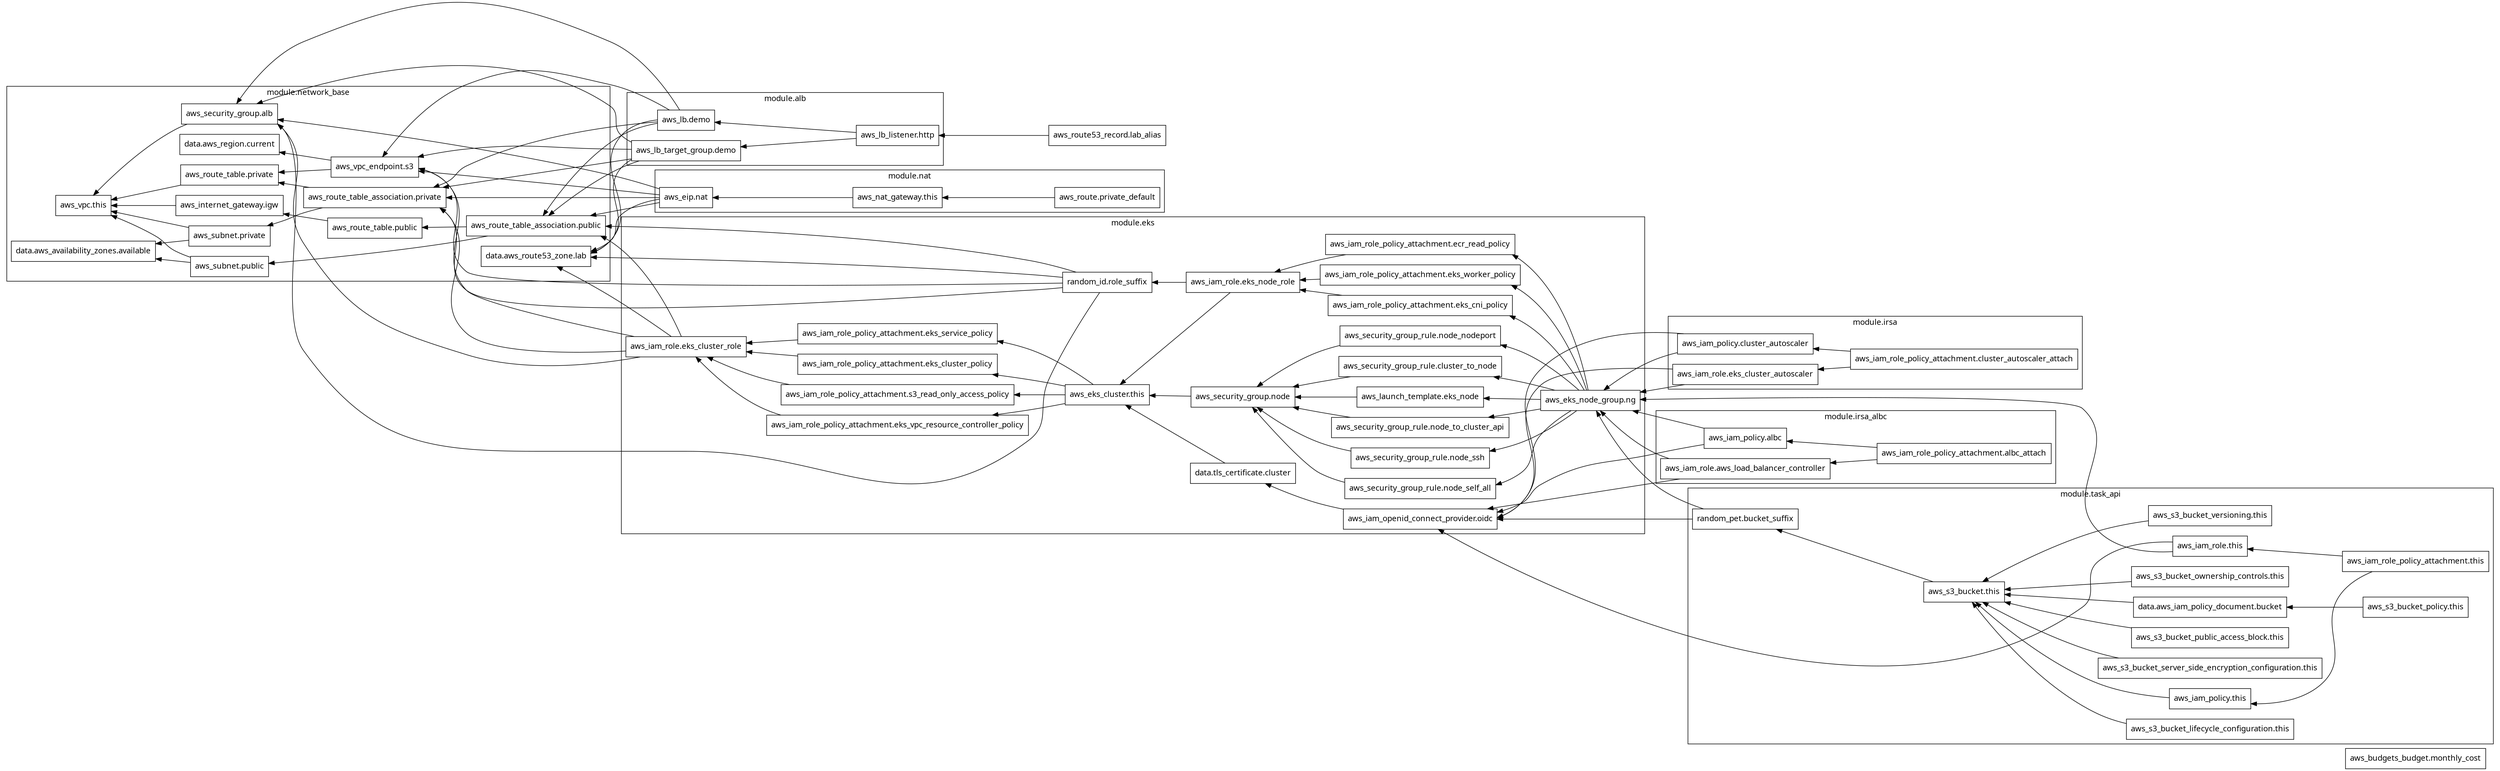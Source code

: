 digraph G {
  rankdir = "RL";
  node [shape = rect, fontname = "sans-serif"];
  "aws_budgets_budget.monthly_cost" [label="aws_budgets_budget.monthly_cost"];
  "aws_route53_record.lab_alias" [label="aws_route53_record.lab_alias"];
  subgraph "cluster_module.alb" {
    label = "module.alb"
    fontname = "sans-serif"
    "module.alb.aws_lb.demo" [label="aws_lb.demo"];
    "module.alb.aws_lb_listener.http" [label="aws_lb_listener.http"];
    "module.alb.aws_lb_target_group.demo" [label="aws_lb_target_group.demo"];
  }
  subgraph "cluster_module.eks" {
    label = "module.eks"
    fontname = "sans-serif"
    "module.eks.data.tls_certificate.cluster" [label="data.tls_certificate.cluster"];
    "module.eks.aws_eks_cluster.this" [label="aws_eks_cluster.this"];
    "module.eks.aws_eks_node_group.ng" [label="aws_eks_node_group.ng"];
    "module.eks.aws_iam_openid_connect_provider.oidc" [label="aws_iam_openid_connect_provider.oidc"];
    "module.eks.aws_iam_role.eks_cluster_role" [label="aws_iam_role.eks_cluster_role"];
    "module.eks.aws_iam_role.eks_node_role" [label="aws_iam_role.eks_node_role"];
    "module.eks.aws_iam_role_policy_attachment.ecr_read_policy" [label="aws_iam_role_policy_attachment.ecr_read_policy"];
    "module.eks.aws_iam_role_policy_attachment.eks_cluster_policy" [label="aws_iam_role_policy_attachment.eks_cluster_policy"];
    "module.eks.aws_iam_role_policy_attachment.eks_cni_policy" [label="aws_iam_role_policy_attachment.eks_cni_policy"];
    "module.eks.aws_iam_role_policy_attachment.eks_service_policy" [label="aws_iam_role_policy_attachment.eks_service_policy"];
    "module.eks.aws_iam_role_policy_attachment.eks_vpc_resource_controller_policy" [label="aws_iam_role_policy_attachment.eks_vpc_resource_controller_policy"];
    "module.eks.aws_iam_role_policy_attachment.eks_worker_policy" [label="aws_iam_role_policy_attachment.eks_worker_policy"];
    "module.eks.aws_iam_role_policy_attachment.s3_read_only_access_policy" [label="aws_iam_role_policy_attachment.s3_read_only_access_policy"];
    "module.eks.aws_launch_template.eks_node" [label="aws_launch_template.eks_node"];
    "module.eks.aws_security_group.node" [label="aws_security_group.node"];
    "module.eks.aws_security_group_rule.cluster_to_node" [label="aws_security_group_rule.cluster_to_node"];
    "module.eks.aws_security_group_rule.node_nodeport" [label="aws_security_group_rule.node_nodeport"];
    "module.eks.aws_security_group_rule.node_self_all" [label="aws_security_group_rule.node_self_all"];
    "module.eks.aws_security_group_rule.node_ssh" [label="aws_security_group_rule.node_ssh"];
    "module.eks.aws_security_group_rule.node_to_cluster_api" [label="aws_security_group_rule.node_to_cluster_api"];
    "module.eks.random_id.role_suffix" [label="random_id.role_suffix"];
  }
  subgraph "cluster_module.irsa" {
    label = "module.irsa"
    fontname = "sans-serif"
    "module.irsa.aws_iam_policy.cluster_autoscaler" [label="aws_iam_policy.cluster_autoscaler"];
    "module.irsa.aws_iam_role.eks_cluster_autoscaler" [label="aws_iam_role.eks_cluster_autoscaler"];
    "module.irsa.aws_iam_role_policy_attachment.cluster_autoscaler_attach" [label="aws_iam_role_policy_attachment.cluster_autoscaler_attach"];
  }
  subgraph "cluster_module.irsa_albc" {
    label = "module.irsa_albc"
    fontname = "sans-serif"
    "module.irsa_albc.aws_iam_policy.albc" [label="aws_iam_policy.albc"];
    "module.irsa_albc.aws_iam_role.aws_load_balancer_controller" [label="aws_iam_role.aws_load_balancer_controller"];
    "module.irsa_albc.aws_iam_role_policy_attachment.albc_attach" [label="aws_iam_role_policy_attachment.albc_attach"];
  }
  subgraph "cluster_module.nat" {
    label = "module.nat"
    fontname = "sans-serif"
    "module.nat.aws_eip.nat" [label="aws_eip.nat"];
    "module.nat.aws_nat_gateway.this" [label="aws_nat_gateway.this"];
    "module.nat.aws_route.private_default" [label="aws_route.private_default"];
  }
  subgraph "cluster_module.network_base" {
    label = "module.network_base"
    fontname = "sans-serif"
    "module.network_base.data.aws_availability_zones.available" [label="data.aws_availability_zones.available"];
    "module.network_base.data.aws_region.current" [label="data.aws_region.current"];
    "module.network_base.data.aws_route53_zone.lab" [label="data.aws_route53_zone.lab"];
    "module.network_base.aws_internet_gateway.igw" [label="aws_internet_gateway.igw"];
    "module.network_base.aws_route_table.private" [label="aws_route_table.private"];
    "module.network_base.aws_route_table.public" [label="aws_route_table.public"];
    "module.network_base.aws_route_table_association.private" [label="aws_route_table_association.private"];
    "module.network_base.aws_route_table_association.public" [label="aws_route_table_association.public"];
    "module.network_base.aws_security_group.alb" [label="aws_security_group.alb"];
    "module.network_base.aws_subnet.private" [label="aws_subnet.private"];
    "module.network_base.aws_subnet.public" [label="aws_subnet.public"];
    "module.network_base.aws_vpc.this" [label="aws_vpc.this"];
    "module.network_base.aws_vpc_endpoint.s3" [label="aws_vpc_endpoint.s3"];
  }
  subgraph "cluster_module.task_api" {
    label = "module.task_api"
    fontname = "sans-serif"
    "module.task_api.data.aws_iam_policy_document.bucket" [label="data.aws_iam_policy_document.bucket"];
    "module.task_api.aws_iam_policy.this" [label="aws_iam_policy.this"];
    "module.task_api.aws_iam_role.this" [label="aws_iam_role.this"];
    "module.task_api.aws_iam_role_policy_attachment.this" [label="aws_iam_role_policy_attachment.this"];
    "module.task_api.aws_s3_bucket.this" [label="aws_s3_bucket.this"];
    "module.task_api.aws_s3_bucket_lifecycle_configuration.this" [label="aws_s3_bucket_lifecycle_configuration.this"];
    "module.task_api.aws_s3_bucket_ownership_controls.this" [label="aws_s3_bucket_ownership_controls.this"];
    "module.task_api.aws_s3_bucket_policy.this" [label="aws_s3_bucket_policy.this"];
    "module.task_api.aws_s3_bucket_public_access_block.this" [label="aws_s3_bucket_public_access_block.this"];
    "module.task_api.aws_s3_bucket_server_side_encryption_configuration.this" [label="aws_s3_bucket_server_side_encryption_configuration.this"];
    "module.task_api.aws_s3_bucket_versioning.this" [label="aws_s3_bucket_versioning.this"];
    "module.task_api.random_pet.bucket_suffix" [label="random_pet.bucket_suffix"];
  }
  "aws_route53_record.lab_alias" -> "module.alb.aws_lb_listener.http";
  "module.alb.aws_lb.demo" -> "module.network_base.data.aws_route53_zone.lab";
  "module.alb.aws_lb.demo" -> "module.network_base.aws_route_table_association.private";
  "module.alb.aws_lb.demo" -> "module.network_base.aws_route_table_association.public";
  "module.alb.aws_lb.demo" -> "module.network_base.aws_security_group.alb";
  "module.alb.aws_lb.demo" -> "module.network_base.aws_vpc_endpoint.s3";
  "module.alb.aws_lb_listener.http" -> "module.alb.aws_lb.demo";
  "module.alb.aws_lb_listener.http" -> "module.alb.aws_lb_target_group.demo";
  "module.alb.aws_lb_target_group.demo" -> "module.network_base.data.aws_route53_zone.lab";
  "module.alb.aws_lb_target_group.demo" -> "module.network_base.aws_route_table_association.private";
  "module.alb.aws_lb_target_group.demo" -> "module.network_base.aws_route_table_association.public";
  "module.alb.aws_lb_target_group.demo" -> "module.network_base.aws_security_group.alb";
  "module.alb.aws_lb_target_group.demo" -> "module.network_base.aws_vpc_endpoint.s3";
  "module.eks.data.tls_certificate.cluster" -> "module.eks.aws_eks_cluster.this";
  "module.eks.aws_eks_cluster.this" -> "module.eks.aws_iam_role_policy_attachment.eks_cluster_policy";
  "module.eks.aws_eks_cluster.this" -> "module.eks.aws_iam_role_policy_attachment.eks_service_policy";
  "module.eks.aws_eks_cluster.this" -> "module.eks.aws_iam_role_policy_attachment.eks_vpc_resource_controller_policy";
  "module.eks.aws_eks_cluster.this" -> "module.eks.aws_iam_role_policy_attachment.s3_read_only_access_policy";
  "module.eks.aws_eks_node_group.ng" -> "module.eks.aws_iam_role_policy_attachment.ecr_read_policy";
  "module.eks.aws_eks_node_group.ng" -> "module.eks.aws_iam_role_policy_attachment.eks_cni_policy";
  "module.eks.aws_eks_node_group.ng" -> "module.eks.aws_iam_role_policy_attachment.eks_worker_policy";
  "module.eks.aws_eks_node_group.ng" -> "module.eks.aws_launch_template.eks_node";
  "module.eks.aws_eks_node_group.ng" -> "module.eks.aws_security_group_rule.cluster_to_node";
  "module.eks.aws_eks_node_group.ng" -> "module.eks.aws_security_group_rule.node_nodeport";
  "module.eks.aws_eks_node_group.ng" -> "module.eks.aws_security_group_rule.node_self_all";
  "module.eks.aws_eks_node_group.ng" -> "module.eks.aws_security_group_rule.node_ssh";
  "module.eks.aws_eks_node_group.ng" -> "module.eks.aws_security_group_rule.node_to_cluster_api";
  "module.eks.aws_iam_openid_connect_provider.oidc" -> "module.eks.data.tls_certificate.cluster";
  "module.eks.aws_iam_role.eks_cluster_role" -> "module.network_base.data.aws_route53_zone.lab";
  "module.eks.aws_iam_role.eks_cluster_role" -> "module.network_base.aws_route_table_association.private";
  "module.eks.aws_iam_role.eks_cluster_role" -> "module.network_base.aws_route_table_association.public";
  "module.eks.aws_iam_role.eks_cluster_role" -> "module.network_base.aws_security_group.alb";
  "module.eks.aws_iam_role.eks_cluster_role" -> "module.network_base.aws_vpc_endpoint.s3";
  "module.eks.aws_iam_role.eks_node_role" -> "module.eks.aws_eks_cluster.this";
  "module.eks.aws_iam_role.eks_node_role" -> "module.eks.random_id.role_suffix";
  "module.eks.aws_iam_role_policy_attachment.ecr_read_policy" -> "module.eks.aws_iam_role.eks_node_role";
  "module.eks.aws_iam_role_policy_attachment.eks_cluster_policy" -> "module.eks.aws_iam_role.eks_cluster_role";
  "module.eks.aws_iam_role_policy_attachment.eks_cni_policy" -> "module.eks.aws_iam_role.eks_node_role";
  "module.eks.aws_iam_role_policy_attachment.eks_service_policy" -> "module.eks.aws_iam_role.eks_cluster_role";
  "module.eks.aws_iam_role_policy_attachment.eks_vpc_resource_controller_policy" -> "module.eks.aws_iam_role.eks_cluster_role";
  "module.eks.aws_iam_role_policy_attachment.eks_worker_policy" -> "module.eks.aws_iam_role.eks_node_role";
  "module.eks.aws_iam_role_policy_attachment.s3_read_only_access_policy" -> "module.eks.aws_iam_role.eks_cluster_role";
  "module.eks.aws_launch_template.eks_node" -> "module.eks.aws_security_group.node";
  "module.eks.aws_security_group.node" -> "module.eks.aws_eks_cluster.this";
  "module.eks.aws_security_group_rule.cluster_to_node" -> "module.eks.aws_security_group.node";
  "module.eks.aws_security_group_rule.node_nodeport" -> "module.eks.aws_security_group.node";
  "module.eks.aws_security_group_rule.node_self_all" -> "module.eks.aws_security_group.node";
  "module.eks.aws_security_group_rule.node_ssh" -> "module.eks.aws_security_group.node";
  "module.eks.aws_security_group_rule.node_to_cluster_api" -> "module.eks.aws_security_group.node";
  "module.eks.random_id.role_suffix" -> "module.network_base.data.aws_route53_zone.lab";
  "module.eks.random_id.role_suffix" -> "module.network_base.aws_route_table_association.private";
  "module.eks.random_id.role_suffix" -> "module.network_base.aws_route_table_association.public";
  "module.eks.random_id.role_suffix" -> "module.network_base.aws_security_group.alb";
  "module.eks.random_id.role_suffix" -> "module.network_base.aws_vpc_endpoint.s3";
  "module.irsa.aws_iam_policy.cluster_autoscaler" -> "module.eks.aws_eks_node_group.ng";
  "module.irsa.aws_iam_policy.cluster_autoscaler" -> "module.eks.aws_iam_openid_connect_provider.oidc";
  "module.irsa.aws_iam_role.eks_cluster_autoscaler" -> "module.eks.aws_eks_node_group.ng";
  "module.irsa.aws_iam_role.eks_cluster_autoscaler" -> "module.eks.aws_iam_openid_connect_provider.oidc";
  "module.irsa.aws_iam_role_policy_attachment.cluster_autoscaler_attach" -> "module.irsa.aws_iam_policy.cluster_autoscaler";
  "module.irsa.aws_iam_role_policy_attachment.cluster_autoscaler_attach" -> "module.irsa.aws_iam_role.eks_cluster_autoscaler";
  "module.irsa_albc.aws_iam_policy.albc" -> "module.eks.aws_eks_node_group.ng";
  "module.irsa_albc.aws_iam_policy.albc" -> "module.eks.aws_iam_openid_connect_provider.oidc";
  "module.irsa_albc.aws_iam_role.aws_load_balancer_controller" -> "module.eks.aws_eks_node_group.ng";
  "module.irsa_albc.aws_iam_role.aws_load_balancer_controller" -> "module.eks.aws_iam_openid_connect_provider.oidc";
  "module.irsa_albc.aws_iam_role_policy_attachment.albc_attach" -> "module.irsa_albc.aws_iam_policy.albc";
  "module.irsa_albc.aws_iam_role_policy_attachment.albc_attach" -> "module.irsa_albc.aws_iam_role.aws_load_balancer_controller";
  "module.nat.aws_eip.nat" -> "module.network_base.data.aws_route53_zone.lab";
  "module.nat.aws_eip.nat" -> "module.network_base.aws_route_table_association.private";
  "module.nat.aws_eip.nat" -> "module.network_base.aws_route_table_association.public";
  "module.nat.aws_eip.nat" -> "module.network_base.aws_security_group.alb";
  "module.nat.aws_eip.nat" -> "module.network_base.aws_vpc_endpoint.s3";
  "module.nat.aws_nat_gateway.this" -> "module.nat.aws_eip.nat";
  "module.nat.aws_route.private_default" -> "module.nat.aws_nat_gateway.this";
  "module.network_base.aws_internet_gateway.igw" -> "module.network_base.aws_vpc.this";
  "module.network_base.aws_route_table.private" -> "module.network_base.aws_vpc.this";
  "module.network_base.aws_route_table.public" -> "module.network_base.aws_internet_gateway.igw";
  "module.network_base.aws_route_table_association.private" -> "module.network_base.aws_route_table.private";
  "module.network_base.aws_route_table_association.private" -> "module.network_base.aws_subnet.private";
  "module.network_base.aws_route_table_association.public" -> "module.network_base.aws_route_table.public";
  "module.network_base.aws_route_table_association.public" -> "module.network_base.aws_subnet.public";
  "module.network_base.aws_security_group.alb" -> "module.network_base.aws_vpc.this";
  "module.network_base.aws_subnet.private" -> "module.network_base.data.aws_availability_zones.available";
  "module.network_base.aws_subnet.private" -> "module.network_base.aws_vpc.this";
  "module.network_base.aws_subnet.public" -> "module.network_base.data.aws_availability_zones.available";
  "module.network_base.aws_subnet.public" -> "module.network_base.aws_vpc.this";
  "module.network_base.aws_vpc_endpoint.s3" -> "module.network_base.data.aws_region.current";
  "module.network_base.aws_vpc_endpoint.s3" -> "module.network_base.aws_route_table.private";
  "module.task_api.data.aws_iam_policy_document.bucket" -> "module.task_api.aws_s3_bucket.this";
  "module.task_api.aws_iam_policy.this" -> "module.task_api.aws_s3_bucket.this";
  "module.task_api.aws_iam_role.this" -> "module.eks.aws_eks_node_group.ng";
  "module.task_api.aws_iam_role.this" -> "module.eks.aws_iam_openid_connect_provider.oidc";
  "module.task_api.aws_iam_role_policy_attachment.this" -> "module.task_api.aws_iam_policy.this";
  "module.task_api.aws_iam_role_policy_attachment.this" -> "module.task_api.aws_iam_role.this";
  "module.task_api.aws_s3_bucket.this" -> "module.task_api.random_pet.bucket_suffix";
  "module.task_api.aws_s3_bucket_lifecycle_configuration.this" -> "module.task_api.aws_s3_bucket.this";
  "module.task_api.aws_s3_bucket_ownership_controls.this" -> "module.task_api.aws_s3_bucket.this";
  "module.task_api.aws_s3_bucket_policy.this" -> "module.task_api.data.aws_iam_policy_document.bucket";
  "module.task_api.aws_s3_bucket_public_access_block.this" -> "module.task_api.aws_s3_bucket.this";
  "module.task_api.aws_s3_bucket_server_side_encryption_configuration.this" -> "module.task_api.aws_s3_bucket.this";
  "module.task_api.aws_s3_bucket_versioning.this" -> "module.task_api.aws_s3_bucket.this";
  "module.task_api.random_pet.bucket_suffix" -> "module.eks.aws_eks_node_group.ng";
  "module.task_api.random_pet.bucket_suffix" -> "module.eks.aws_iam_openid_connect_provider.oidc";
}
